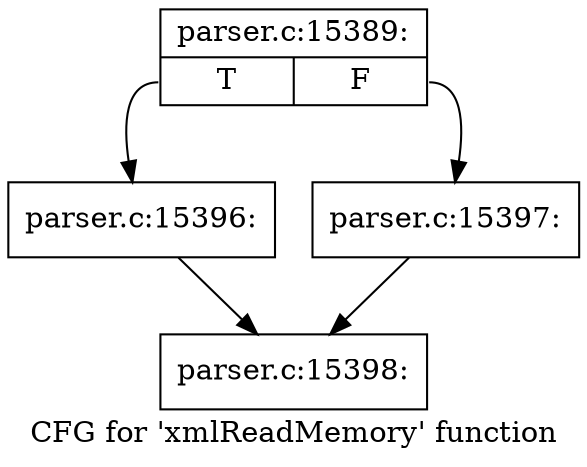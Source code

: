 digraph "CFG for 'xmlReadMemory' function" {
	label="CFG for 'xmlReadMemory' function";

	Node0x4a5e700 [shape=record,label="{parser.c:15389:|{<s0>T|<s1>F}}"];
	Node0x4a5e700:s0 -> Node0x4a61500;
	Node0x4a5e700:s1 -> Node0x4a61550;
	Node0x4a61500 [shape=record,label="{parser.c:15396:}"];
	Node0x4a61500 -> Node0x4a5fc90;
	Node0x4a61550 [shape=record,label="{parser.c:15397:}"];
	Node0x4a61550 -> Node0x4a5fc90;
	Node0x4a5fc90 [shape=record,label="{parser.c:15398:}"];
}
